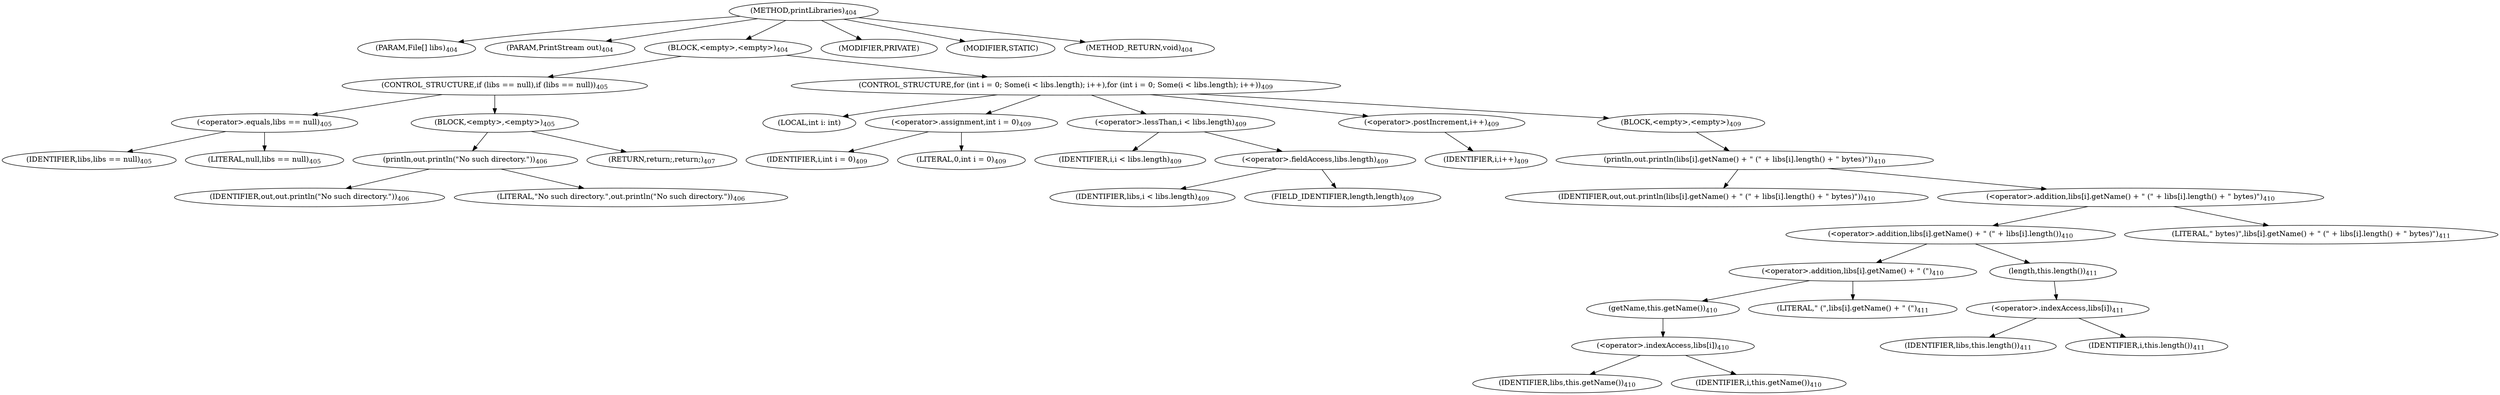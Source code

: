 digraph "printLibraries" {  
"692" [label = <(METHOD,printLibraries)<SUB>404</SUB>> ]
"693" [label = <(PARAM,File[] libs)<SUB>404</SUB>> ]
"694" [label = <(PARAM,PrintStream out)<SUB>404</SUB>> ]
"695" [label = <(BLOCK,&lt;empty&gt;,&lt;empty&gt;)<SUB>404</SUB>> ]
"696" [label = <(CONTROL_STRUCTURE,if (libs == null),if (libs == null))<SUB>405</SUB>> ]
"697" [label = <(&lt;operator&gt;.equals,libs == null)<SUB>405</SUB>> ]
"698" [label = <(IDENTIFIER,libs,libs == null)<SUB>405</SUB>> ]
"699" [label = <(LITERAL,null,libs == null)<SUB>405</SUB>> ]
"700" [label = <(BLOCK,&lt;empty&gt;,&lt;empty&gt;)<SUB>405</SUB>> ]
"701" [label = <(println,out.println(&quot;No such directory.&quot;))<SUB>406</SUB>> ]
"702" [label = <(IDENTIFIER,out,out.println(&quot;No such directory.&quot;))<SUB>406</SUB>> ]
"703" [label = <(LITERAL,&quot;No such directory.&quot;,out.println(&quot;No such directory.&quot;))<SUB>406</SUB>> ]
"704" [label = <(RETURN,return;,return;)<SUB>407</SUB>> ]
"705" [label = <(CONTROL_STRUCTURE,for (int i = 0; Some(i &lt; libs.length); i++),for (int i = 0; Some(i &lt; libs.length); i++))<SUB>409</SUB>> ]
"706" [label = <(LOCAL,int i: int)> ]
"707" [label = <(&lt;operator&gt;.assignment,int i = 0)<SUB>409</SUB>> ]
"708" [label = <(IDENTIFIER,i,int i = 0)<SUB>409</SUB>> ]
"709" [label = <(LITERAL,0,int i = 0)<SUB>409</SUB>> ]
"710" [label = <(&lt;operator&gt;.lessThan,i &lt; libs.length)<SUB>409</SUB>> ]
"711" [label = <(IDENTIFIER,i,i &lt; libs.length)<SUB>409</SUB>> ]
"712" [label = <(&lt;operator&gt;.fieldAccess,libs.length)<SUB>409</SUB>> ]
"713" [label = <(IDENTIFIER,libs,i &lt; libs.length)<SUB>409</SUB>> ]
"714" [label = <(FIELD_IDENTIFIER,length,length)<SUB>409</SUB>> ]
"715" [label = <(&lt;operator&gt;.postIncrement,i++)<SUB>409</SUB>> ]
"716" [label = <(IDENTIFIER,i,i++)<SUB>409</SUB>> ]
"717" [label = <(BLOCK,&lt;empty&gt;,&lt;empty&gt;)<SUB>409</SUB>> ]
"718" [label = <(println,out.println(libs[i].getName() + &quot; (&quot; + libs[i].length() + &quot; bytes)&quot;))<SUB>410</SUB>> ]
"719" [label = <(IDENTIFIER,out,out.println(libs[i].getName() + &quot; (&quot; + libs[i].length() + &quot; bytes)&quot;))<SUB>410</SUB>> ]
"720" [label = <(&lt;operator&gt;.addition,libs[i].getName() + &quot; (&quot; + libs[i].length() + &quot; bytes)&quot;)<SUB>410</SUB>> ]
"721" [label = <(&lt;operator&gt;.addition,libs[i].getName() + &quot; (&quot; + libs[i].length())<SUB>410</SUB>> ]
"722" [label = <(&lt;operator&gt;.addition,libs[i].getName() + &quot; (&quot;)<SUB>410</SUB>> ]
"723" [label = <(getName,this.getName())<SUB>410</SUB>> ]
"724" [label = <(&lt;operator&gt;.indexAccess,libs[i])<SUB>410</SUB>> ]
"725" [label = <(IDENTIFIER,libs,this.getName())<SUB>410</SUB>> ]
"726" [label = <(IDENTIFIER,i,this.getName())<SUB>410</SUB>> ]
"727" [label = <(LITERAL,&quot; (&quot;,libs[i].getName() + &quot; (&quot;)<SUB>411</SUB>> ]
"728" [label = <(length,this.length())<SUB>411</SUB>> ]
"729" [label = <(&lt;operator&gt;.indexAccess,libs[i])<SUB>411</SUB>> ]
"730" [label = <(IDENTIFIER,libs,this.length())<SUB>411</SUB>> ]
"731" [label = <(IDENTIFIER,i,this.length())<SUB>411</SUB>> ]
"732" [label = <(LITERAL,&quot; bytes)&quot;,libs[i].getName() + &quot; (&quot; + libs[i].length() + &quot; bytes)&quot;)<SUB>411</SUB>> ]
"733" [label = <(MODIFIER,PRIVATE)> ]
"734" [label = <(MODIFIER,STATIC)> ]
"735" [label = <(METHOD_RETURN,void)<SUB>404</SUB>> ]
  "692" -> "693" 
  "692" -> "694" 
  "692" -> "695" 
  "692" -> "733" 
  "692" -> "734" 
  "692" -> "735" 
  "695" -> "696" 
  "695" -> "705" 
  "696" -> "697" 
  "696" -> "700" 
  "697" -> "698" 
  "697" -> "699" 
  "700" -> "701" 
  "700" -> "704" 
  "701" -> "702" 
  "701" -> "703" 
  "705" -> "706" 
  "705" -> "707" 
  "705" -> "710" 
  "705" -> "715" 
  "705" -> "717" 
  "707" -> "708" 
  "707" -> "709" 
  "710" -> "711" 
  "710" -> "712" 
  "712" -> "713" 
  "712" -> "714" 
  "715" -> "716" 
  "717" -> "718" 
  "718" -> "719" 
  "718" -> "720" 
  "720" -> "721" 
  "720" -> "732" 
  "721" -> "722" 
  "721" -> "728" 
  "722" -> "723" 
  "722" -> "727" 
  "723" -> "724" 
  "724" -> "725" 
  "724" -> "726" 
  "728" -> "729" 
  "729" -> "730" 
  "729" -> "731" 
}

